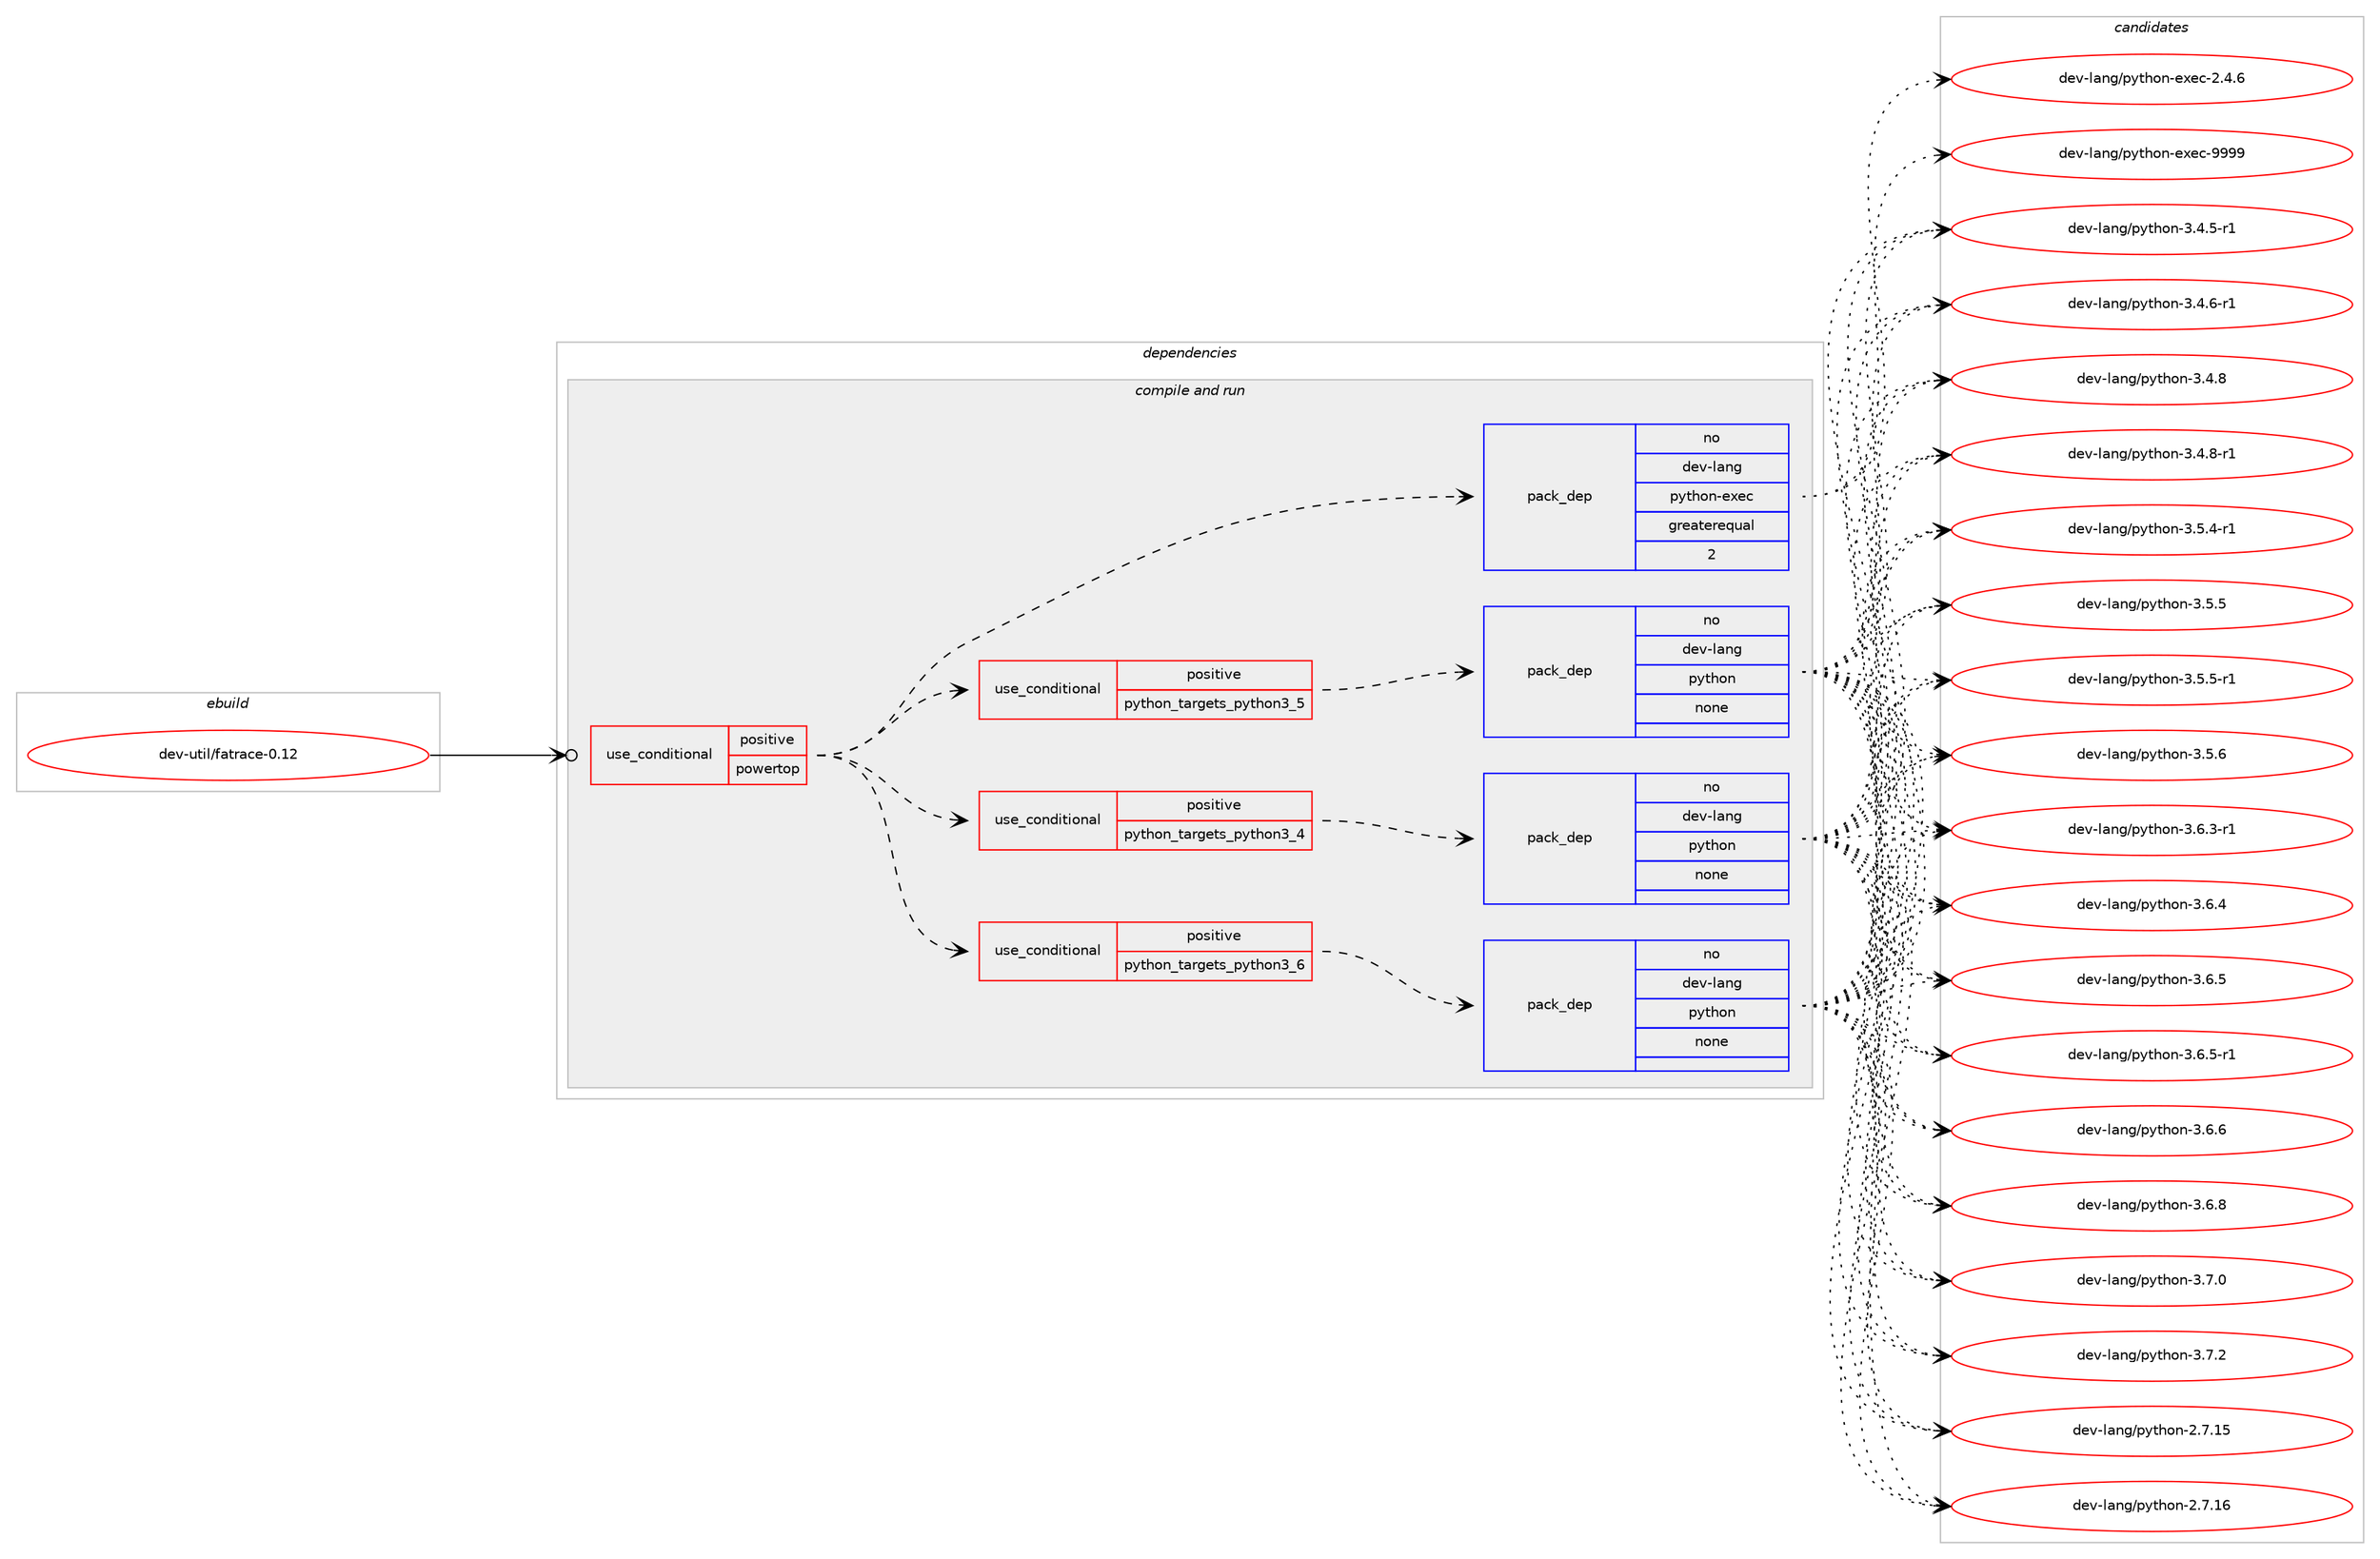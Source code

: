 digraph prolog {

# *************
# Graph options
# *************

newrank=true;
concentrate=true;
compound=true;
graph [rankdir=LR,fontname=Helvetica,fontsize=10,ranksep=1.5];#, ranksep=2.5, nodesep=0.2];
edge  [arrowhead=vee];
node  [fontname=Helvetica,fontsize=10];

# **********
# The ebuild
# **********

subgraph cluster_leftcol {
color=gray;
rank=same;
label=<<i>ebuild</i>>;
id [label="dev-util/fatrace-0.12", color=red, width=4, href="../dev-util/fatrace-0.12.svg"];
}

# ****************
# The dependencies
# ****************

subgraph cluster_midcol {
color=gray;
label=<<i>dependencies</i>>;
subgraph cluster_compile {
fillcolor="#eeeeee";
style=filled;
label=<<i>compile</i>>;
}
subgraph cluster_compileandrun {
fillcolor="#eeeeee";
style=filled;
label=<<i>compile and run</i>>;
subgraph cond424313 {
dependency1545298 [label=<<TABLE BORDER="0" CELLBORDER="1" CELLSPACING="0" CELLPADDING="4"><TR><TD ROWSPAN="3" CELLPADDING="10">use_conditional</TD></TR><TR><TD>positive</TD></TR><TR><TD>powertop</TD></TR></TABLE>>, shape=none, color=red];
subgraph cond424314 {
dependency1545299 [label=<<TABLE BORDER="0" CELLBORDER="1" CELLSPACING="0" CELLPADDING="4"><TR><TD ROWSPAN="3" CELLPADDING="10">use_conditional</TD></TR><TR><TD>positive</TD></TR><TR><TD>python_targets_python3_4</TD></TR></TABLE>>, shape=none, color=red];
subgraph pack1097350 {
dependency1545300 [label=<<TABLE BORDER="0" CELLBORDER="1" CELLSPACING="0" CELLPADDING="4" WIDTH="220"><TR><TD ROWSPAN="6" CELLPADDING="30">pack_dep</TD></TR><TR><TD WIDTH="110">no</TD></TR><TR><TD>dev-lang</TD></TR><TR><TD>python</TD></TR><TR><TD>none</TD></TR><TR><TD></TD></TR></TABLE>>, shape=none, color=blue];
}
dependency1545299:e -> dependency1545300:w [weight=20,style="dashed",arrowhead="vee"];
}
dependency1545298:e -> dependency1545299:w [weight=20,style="dashed",arrowhead="vee"];
subgraph cond424315 {
dependency1545301 [label=<<TABLE BORDER="0" CELLBORDER="1" CELLSPACING="0" CELLPADDING="4"><TR><TD ROWSPAN="3" CELLPADDING="10">use_conditional</TD></TR><TR><TD>positive</TD></TR><TR><TD>python_targets_python3_5</TD></TR></TABLE>>, shape=none, color=red];
subgraph pack1097351 {
dependency1545302 [label=<<TABLE BORDER="0" CELLBORDER="1" CELLSPACING="0" CELLPADDING="4" WIDTH="220"><TR><TD ROWSPAN="6" CELLPADDING="30">pack_dep</TD></TR><TR><TD WIDTH="110">no</TD></TR><TR><TD>dev-lang</TD></TR><TR><TD>python</TD></TR><TR><TD>none</TD></TR><TR><TD></TD></TR></TABLE>>, shape=none, color=blue];
}
dependency1545301:e -> dependency1545302:w [weight=20,style="dashed",arrowhead="vee"];
}
dependency1545298:e -> dependency1545301:w [weight=20,style="dashed",arrowhead="vee"];
subgraph cond424316 {
dependency1545303 [label=<<TABLE BORDER="0" CELLBORDER="1" CELLSPACING="0" CELLPADDING="4"><TR><TD ROWSPAN="3" CELLPADDING="10">use_conditional</TD></TR><TR><TD>positive</TD></TR><TR><TD>python_targets_python3_6</TD></TR></TABLE>>, shape=none, color=red];
subgraph pack1097352 {
dependency1545304 [label=<<TABLE BORDER="0" CELLBORDER="1" CELLSPACING="0" CELLPADDING="4" WIDTH="220"><TR><TD ROWSPAN="6" CELLPADDING="30">pack_dep</TD></TR><TR><TD WIDTH="110">no</TD></TR><TR><TD>dev-lang</TD></TR><TR><TD>python</TD></TR><TR><TD>none</TD></TR><TR><TD></TD></TR></TABLE>>, shape=none, color=blue];
}
dependency1545303:e -> dependency1545304:w [weight=20,style="dashed",arrowhead="vee"];
}
dependency1545298:e -> dependency1545303:w [weight=20,style="dashed",arrowhead="vee"];
subgraph pack1097353 {
dependency1545305 [label=<<TABLE BORDER="0" CELLBORDER="1" CELLSPACING="0" CELLPADDING="4" WIDTH="220"><TR><TD ROWSPAN="6" CELLPADDING="30">pack_dep</TD></TR><TR><TD WIDTH="110">no</TD></TR><TR><TD>dev-lang</TD></TR><TR><TD>python-exec</TD></TR><TR><TD>greaterequal</TD></TR><TR><TD>2</TD></TR></TABLE>>, shape=none, color=blue];
}
dependency1545298:e -> dependency1545305:w [weight=20,style="dashed",arrowhead="vee"];
}
id:e -> dependency1545298:w [weight=20,style="solid",arrowhead="odotvee"];
}
subgraph cluster_run {
fillcolor="#eeeeee";
style=filled;
label=<<i>run</i>>;
}
}

# **************
# The candidates
# **************

subgraph cluster_choices {
rank=same;
color=gray;
label=<<i>candidates</i>>;

subgraph choice1097350 {
color=black;
nodesep=1;
choice10010111845108971101034711212111610411111045504655464953 [label="dev-lang/python-2.7.15", color=red, width=4,href="../dev-lang/python-2.7.15.svg"];
choice10010111845108971101034711212111610411111045504655464954 [label="dev-lang/python-2.7.16", color=red, width=4,href="../dev-lang/python-2.7.16.svg"];
choice1001011184510897110103471121211161041111104551465246534511449 [label="dev-lang/python-3.4.5-r1", color=red, width=4,href="../dev-lang/python-3.4.5-r1.svg"];
choice1001011184510897110103471121211161041111104551465246544511449 [label="dev-lang/python-3.4.6-r1", color=red, width=4,href="../dev-lang/python-3.4.6-r1.svg"];
choice100101118451089711010347112121116104111110455146524656 [label="dev-lang/python-3.4.8", color=red, width=4,href="../dev-lang/python-3.4.8.svg"];
choice1001011184510897110103471121211161041111104551465246564511449 [label="dev-lang/python-3.4.8-r1", color=red, width=4,href="../dev-lang/python-3.4.8-r1.svg"];
choice1001011184510897110103471121211161041111104551465346524511449 [label="dev-lang/python-3.5.4-r1", color=red, width=4,href="../dev-lang/python-3.5.4-r1.svg"];
choice100101118451089711010347112121116104111110455146534653 [label="dev-lang/python-3.5.5", color=red, width=4,href="../dev-lang/python-3.5.5.svg"];
choice1001011184510897110103471121211161041111104551465346534511449 [label="dev-lang/python-3.5.5-r1", color=red, width=4,href="../dev-lang/python-3.5.5-r1.svg"];
choice100101118451089711010347112121116104111110455146534654 [label="dev-lang/python-3.5.6", color=red, width=4,href="../dev-lang/python-3.5.6.svg"];
choice1001011184510897110103471121211161041111104551465446514511449 [label="dev-lang/python-3.6.3-r1", color=red, width=4,href="../dev-lang/python-3.6.3-r1.svg"];
choice100101118451089711010347112121116104111110455146544652 [label="dev-lang/python-3.6.4", color=red, width=4,href="../dev-lang/python-3.6.4.svg"];
choice100101118451089711010347112121116104111110455146544653 [label="dev-lang/python-3.6.5", color=red, width=4,href="../dev-lang/python-3.6.5.svg"];
choice1001011184510897110103471121211161041111104551465446534511449 [label="dev-lang/python-3.6.5-r1", color=red, width=4,href="../dev-lang/python-3.6.5-r1.svg"];
choice100101118451089711010347112121116104111110455146544654 [label="dev-lang/python-3.6.6", color=red, width=4,href="../dev-lang/python-3.6.6.svg"];
choice100101118451089711010347112121116104111110455146544656 [label="dev-lang/python-3.6.8", color=red, width=4,href="../dev-lang/python-3.6.8.svg"];
choice100101118451089711010347112121116104111110455146554648 [label="dev-lang/python-3.7.0", color=red, width=4,href="../dev-lang/python-3.7.0.svg"];
choice100101118451089711010347112121116104111110455146554650 [label="dev-lang/python-3.7.2", color=red, width=4,href="../dev-lang/python-3.7.2.svg"];
dependency1545300:e -> choice10010111845108971101034711212111610411111045504655464953:w [style=dotted,weight="100"];
dependency1545300:e -> choice10010111845108971101034711212111610411111045504655464954:w [style=dotted,weight="100"];
dependency1545300:e -> choice1001011184510897110103471121211161041111104551465246534511449:w [style=dotted,weight="100"];
dependency1545300:e -> choice1001011184510897110103471121211161041111104551465246544511449:w [style=dotted,weight="100"];
dependency1545300:e -> choice100101118451089711010347112121116104111110455146524656:w [style=dotted,weight="100"];
dependency1545300:e -> choice1001011184510897110103471121211161041111104551465246564511449:w [style=dotted,weight="100"];
dependency1545300:e -> choice1001011184510897110103471121211161041111104551465346524511449:w [style=dotted,weight="100"];
dependency1545300:e -> choice100101118451089711010347112121116104111110455146534653:w [style=dotted,weight="100"];
dependency1545300:e -> choice1001011184510897110103471121211161041111104551465346534511449:w [style=dotted,weight="100"];
dependency1545300:e -> choice100101118451089711010347112121116104111110455146534654:w [style=dotted,weight="100"];
dependency1545300:e -> choice1001011184510897110103471121211161041111104551465446514511449:w [style=dotted,weight="100"];
dependency1545300:e -> choice100101118451089711010347112121116104111110455146544652:w [style=dotted,weight="100"];
dependency1545300:e -> choice100101118451089711010347112121116104111110455146544653:w [style=dotted,weight="100"];
dependency1545300:e -> choice1001011184510897110103471121211161041111104551465446534511449:w [style=dotted,weight="100"];
dependency1545300:e -> choice100101118451089711010347112121116104111110455146544654:w [style=dotted,weight="100"];
dependency1545300:e -> choice100101118451089711010347112121116104111110455146544656:w [style=dotted,weight="100"];
dependency1545300:e -> choice100101118451089711010347112121116104111110455146554648:w [style=dotted,weight="100"];
dependency1545300:e -> choice100101118451089711010347112121116104111110455146554650:w [style=dotted,weight="100"];
}
subgraph choice1097351 {
color=black;
nodesep=1;
choice10010111845108971101034711212111610411111045504655464953 [label="dev-lang/python-2.7.15", color=red, width=4,href="../dev-lang/python-2.7.15.svg"];
choice10010111845108971101034711212111610411111045504655464954 [label="dev-lang/python-2.7.16", color=red, width=4,href="../dev-lang/python-2.7.16.svg"];
choice1001011184510897110103471121211161041111104551465246534511449 [label="dev-lang/python-3.4.5-r1", color=red, width=4,href="../dev-lang/python-3.4.5-r1.svg"];
choice1001011184510897110103471121211161041111104551465246544511449 [label="dev-lang/python-3.4.6-r1", color=red, width=4,href="../dev-lang/python-3.4.6-r1.svg"];
choice100101118451089711010347112121116104111110455146524656 [label="dev-lang/python-3.4.8", color=red, width=4,href="../dev-lang/python-3.4.8.svg"];
choice1001011184510897110103471121211161041111104551465246564511449 [label="dev-lang/python-3.4.8-r1", color=red, width=4,href="../dev-lang/python-3.4.8-r1.svg"];
choice1001011184510897110103471121211161041111104551465346524511449 [label="dev-lang/python-3.5.4-r1", color=red, width=4,href="../dev-lang/python-3.5.4-r1.svg"];
choice100101118451089711010347112121116104111110455146534653 [label="dev-lang/python-3.5.5", color=red, width=4,href="../dev-lang/python-3.5.5.svg"];
choice1001011184510897110103471121211161041111104551465346534511449 [label="dev-lang/python-3.5.5-r1", color=red, width=4,href="../dev-lang/python-3.5.5-r1.svg"];
choice100101118451089711010347112121116104111110455146534654 [label="dev-lang/python-3.5.6", color=red, width=4,href="../dev-lang/python-3.5.6.svg"];
choice1001011184510897110103471121211161041111104551465446514511449 [label="dev-lang/python-3.6.3-r1", color=red, width=4,href="../dev-lang/python-3.6.3-r1.svg"];
choice100101118451089711010347112121116104111110455146544652 [label="dev-lang/python-3.6.4", color=red, width=4,href="../dev-lang/python-3.6.4.svg"];
choice100101118451089711010347112121116104111110455146544653 [label="dev-lang/python-3.6.5", color=red, width=4,href="../dev-lang/python-3.6.5.svg"];
choice1001011184510897110103471121211161041111104551465446534511449 [label="dev-lang/python-3.6.5-r1", color=red, width=4,href="../dev-lang/python-3.6.5-r1.svg"];
choice100101118451089711010347112121116104111110455146544654 [label="dev-lang/python-3.6.6", color=red, width=4,href="../dev-lang/python-3.6.6.svg"];
choice100101118451089711010347112121116104111110455146544656 [label="dev-lang/python-3.6.8", color=red, width=4,href="../dev-lang/python-3.6.8.svg"];
choice100101118451089711010347112121116104111110455146554648 [label="dev-lang/python-3.7.0", color=red, width=4,href="../dev-lang/python-3.7.0.svg"];
choice100101118451089711010347112121116104111110455146554650 [label="dev-lang/python-3.7.2", color=red, width=4,href="../dev-lang/python-3.7.2.svg"];
dependency1545302:e -> choice10010111845108971101034711212111610411111045504655464953:w [style=dotted,weight="100"];
dependency1545302:e -> choice10010111845108971101034711212111610411111045504655464954:w [style=dotted,weight="100"];
dependency1545302:e -> choice1001011184510897110103471121211161041111104551465246534511449:w [style=dotted,weight="100"];
dependency1545302:e -> choice1001011184510897110103471121211161041111104551465246544511449:w [style=dotted,weight="100"];
dependency1545302:e -> choice100101118451089711010347112121116104111110455146524656:w [style=dotted,weight="100"];
dependency1545302:e -> choice1001011184510897110103471121211161041111104551465246564511449:w [style=dotted,weight="100"];
dependency1545302:e -> choice1001011184510897110103471121211161041111104551465346524511449:w [style=dotted,weight="100"];
dependency1545302:e -> choice100101118451089711010347112121116104111110455146534653:w [style=dotted,weight="100"];
dependency1545302:e -> choice1001011184510897110103471121211161041111104551465346534511449:w [style=dotted,weight="100"];
dependency1545302:e -> choice100101118451089711010347112121116104111110455146534654:w [style=dotted,weight="100"];
dependency1545302:e -> choice1001011184510897110103471121211161041111104551465446514511449:w [style=dotted,weight="100"];
dependency1545302:e -> choice100101118451089711010347112121116104111110455146544652:w [style=dotted,weight="100"];
dependency1545302:e -> choice100101118451089711010347112121116104111110455146544653:w [style=dotted,weight="100"];
dependency1545302:e -> choice1001011184510897110103471121211161041111104551465446534511449:w [style=dotted,weight="100"];
dependency1545302:e -> choice100101118451089711010347112121116104111110455146544654:w [style=dotted,weight="100"];
dependency1545302:e -> choice100101118451089711010347112121116104111110455146544656:w [style=dotted,weight="100"];
dependency1545302:e -> choice100101118451089711010347112121116104111110455146554648:w [style=dotted,weight="100"];
dependency1545302:e -> choice100101118451089711010347112121116104111110455146554650:w [style=dotted,weight="100"];
}
subgraph choice1097352 {
color=black;
nodesep=1;
choice10010111845108971101034711212111610411111045504655464953 [label="dev-lang/python-2.7.15", color=red, width=4,href="../dev-lang/python-2.7.15.svg"];
choice10010111845108971101034711212111610411111045504655464954 [label="dev-lang/python-2.7.16", color=red, width=4,href="../dev-lang/python-2.7.16.svg"];
choice1001011184510897110103471121211161041111104551465246534511449 [label="dev-lang/python-3.4.5-r1", color=red, width=4,href="../dev-lang/python-3.4.5-r1.svg"];
choice1001011184510897110103471121211161041111104551465246544511449 [label="dev-lang/python-3.4.6-r1", color=red, width=4,href="../dev-lang/python-3.4.6-r1.svg"];
choice100101118451089711010347112121116104111110455146524656 [label="dev-lang/python-3.4.8", color=red, width=4,href="../dev-lang/python-3.4.8.svg"];
choice1001011184510897110103471121211161041111104551465246564511449 [label="dev-lang/python-3.4.8-r1", color=red, width=4,href="../dev-lang/python-3.4.8-r1.svg"];
choice1001011184510897110103471121211161041111104551465346524511449 [label="dev-lang/python-3.5.4-r1", color=red, width=4,href="../dev-lang/python-3.5.4-r1.svg"];
choice100101118451089711010347112121116104111110455146534653 [label="dev-lang/python-3.5.5", color=red, width=4,href="../dev-lang/python-3.5.5.svg"];
choice1001011184510897110103471121211161041111104551465346534511449 [label="dev-lang/python-3.5.5-r1", color=red, width=4,href="../dev-lang/python-3.5.5-r1.svg"];
choice100101118451089711010347112121116104111110455146534654 [label="dev-lang/python-3.5.6", color=red, width=4,href="../dev-lang/python-3.5.6.svg"];
choice1001011184510897110103471121211161041111104551465446514511449 [label="dev-lang/python-3.6.3-r1", color=red, width=4,href="../dev-lang/python-3.6.3-r1.svg"];
choice100101118451089711010347112121116104111110455146544652 [label="dev-lang/python-3.6.4", color=red, width=4,href="../dev-lang/python-3.6.4.svg"];
choice100101118451089711010347112121116104111110455146544653 [label="dev-lang/python-3.6.5", color=red, width=4,href="../dev-lang/python-3.6.5.svg"];
choice1001011184510897110103471121211161041111104551465446534511449 [label="dev-lang/python-3.6.5-r1", color=red, width=4,href="../dev-lang/python-3.6.5-r1.svg"];
choice100101118451089711010347112121116104111110455146544654 [label="dev-lang/python-3.6.6", color=red, width=4,href="../dev-lang/python-3.6.6.svg"];
choice100101118451089711010347112121116104111110455146544656 [label="dev-lang/python-3.6.8", color=red, width=4,href="../dev-lang/python-3.6.8.svg"];
choice100101118451089711010347112121116104111110455146554648 [label="dev-lang/python-3.7.0", color=red, width=4,href="../dev-lang/python-3.7.0.svg"];
choice100101118451089711010347112121116104111110455146554650 [label="dev-lang/python-3.7.2", color=red, width=4,href="../dev-lang/python-3.7.2.svg"];
dependency1545304:e -> choice10010111845108971101034711212111610411111045504655464953:w [style=dotted,weight="100"];
dependency1545304:e -> choice10010111845108971101034711212111610411111045504655464954:w [style=dotted,weight="100"];
dependency1545304:e -> choice1001011184510897110103471121211161041111104551465246534511449:w [style=dotted,weight="100"];
dependency1545304:e -> choice1001011184510897110103471121211161041111104551465246544511449:w [style=dotted,weight="100"];
dependency1545304:e -> choice100101118451089711010347112121116104111110455146524656:w [style=dotted,weight="100"];
dependency1545304:e -> choice1001011184510897110103471121211161041111104551465246564511449:w [style=dotted,weight="100"];
dependency1545304:e -> choice1001011184510897110103471121211161041111104551465346524511449:w [style=dotted,weight="100"];
dependency1545304:e -> choice100101118451089711010347112121116104111110455146534653:w [style=dotted,weight="100"];
dependency1545304:e -> choice1001011184510897110103471121211161041111104551465346534511449:w [style=dotted,weight="100"];
dependency1545304:e -> choice100101118451089711010347112121116104111110455146534654:w [style=dotted,weight="100"];
dependency1545304:e -> choice1001011184510897110103471121211161041111104551465446514511449:w [style=dotted,weight="100"];
dependency1545304:e -> choice100101118451089711010347112121116104111110455146544652:w [style=dotted,weight="100"];
dependency1545304:e -> choice100101118451089711010347112121116104111110455146544653:w [style=dotted,weight="100"];
dependency1545304:e -> choice1001011184510897110103471121211161041111104551465446534511449:w [style=dotted,weight="100"];
dependency1545304:e -> choice100101118451089711010347112121116104111110455146544654:w [style=dotted,weight="100"];
dependency1545304:e -> choice100101118451089711010347112121116104111110455146544656:w [style=dotted,weight="100"];
dependency1545304:e -> choice100101118451089711010347112121116104111110455146554648:w [style=dotted,weight="100"];
dependency1545304:e -> choice100101118451089711010347112121116104111110455146554650:w [style=dotted,weight="100"];
}
subgraph choice1097353 {
color=black;
nodesep=1;
choice1001011184510897110103471121211161041111104510112010199455046524654 [label="dev-lang/python-exec-2.4.6", color=red, width=4,href="../dev-lang/python-exec-2.4.6.svg"];
choice10010111845108971101034711212111610411111045101120101994557575757 [label="dev-lang/python-exec-9999", color=red, width=4,href="../dev-lang/python-exec-9999.svg"];
dependency1545305:e -> choice1001011184510897110103471121211161041111104510112010199455046524654:w [style=dotted,weight="100"];
dependency1545305:e -> choice10010111845108971101034711212111610411111045101120101994557575757:w [style=dotted,weight="100"];
}
}

}
